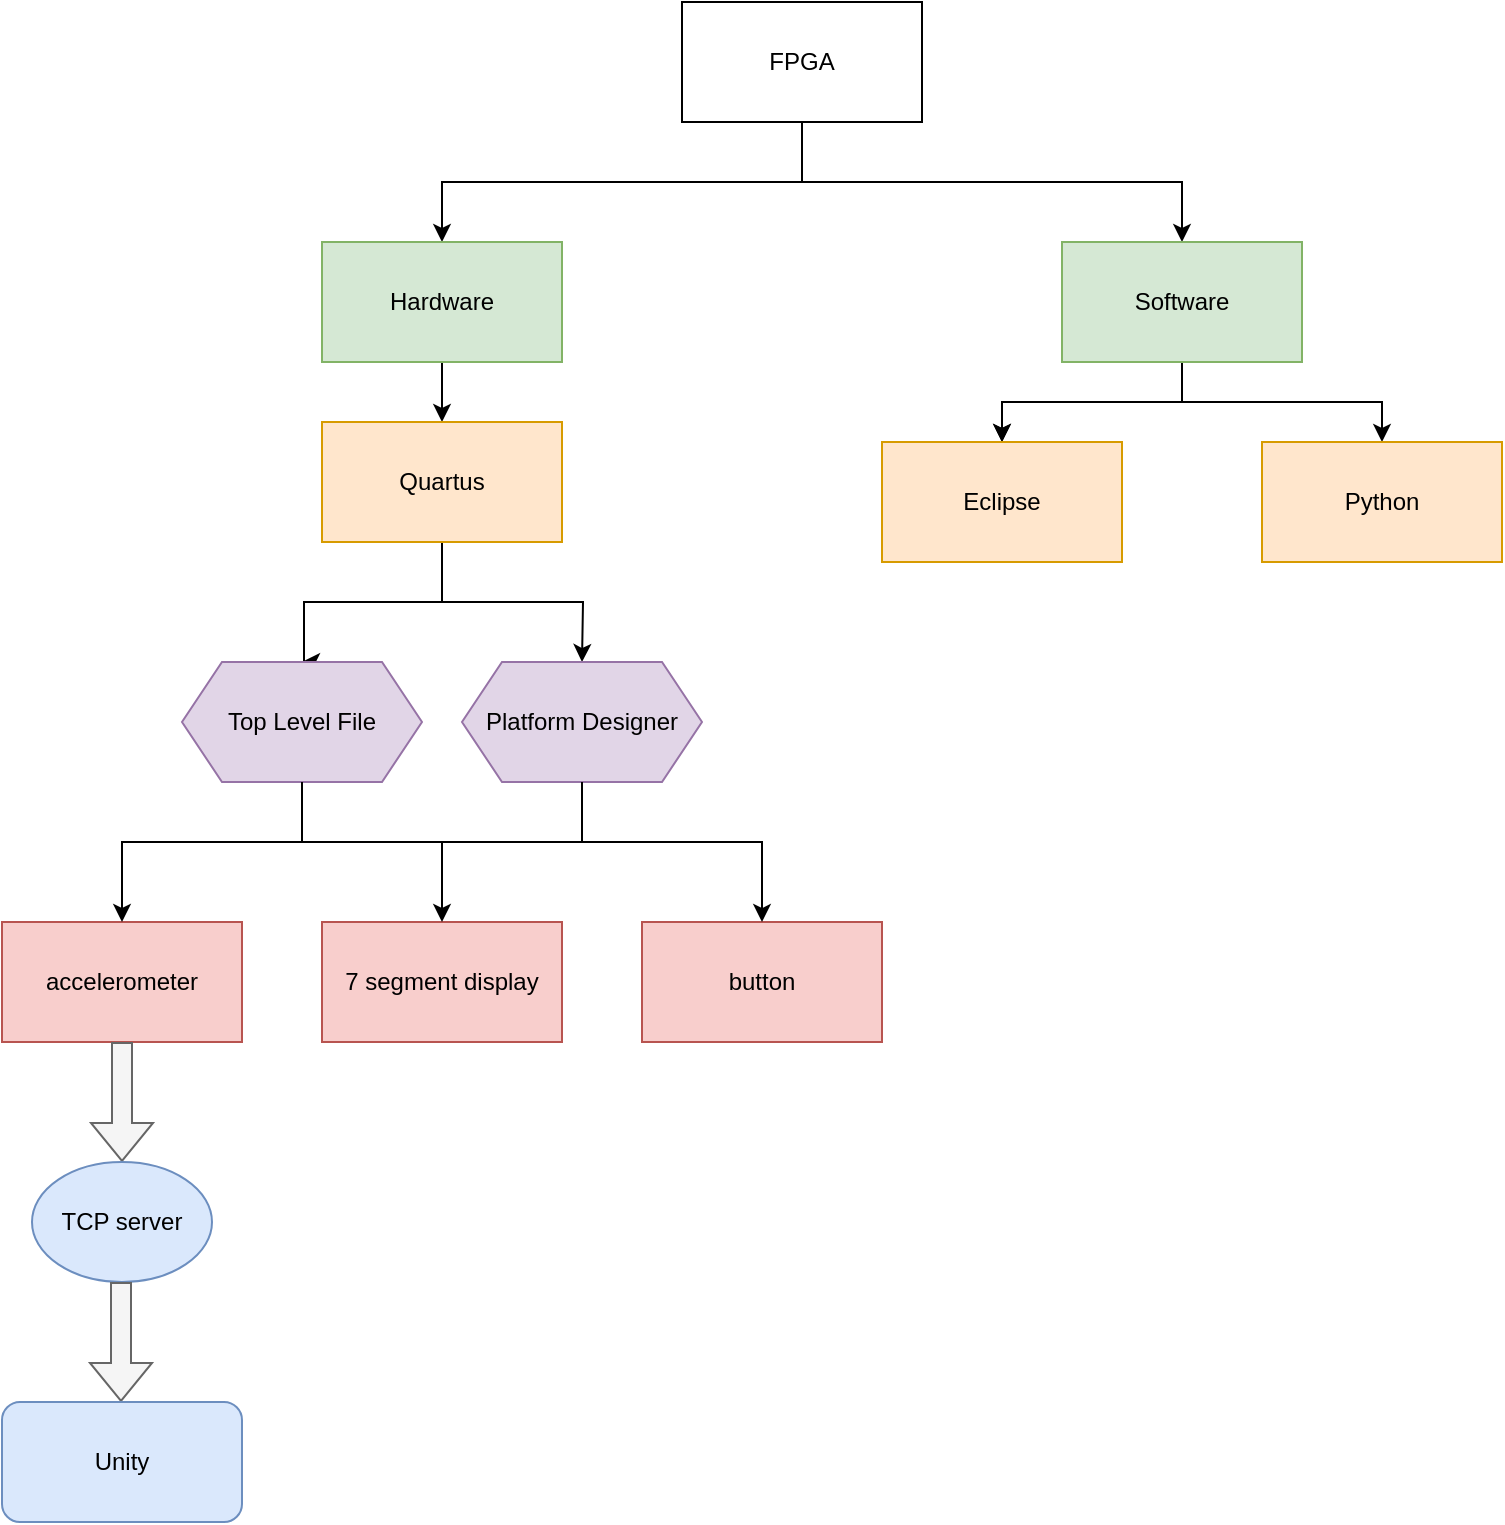 <mxfile version="26.1.1">
  <diagram name="第 1 页" id="17vdnPelhpcCsiIMeY3-">
    <mxGraphModel dx="1283" dy="855" grid="1" gridSize="10" guides="1" tooltips="1" connect="1" arrows="1" fold="1" page="1" pageScale="1" pageWidth="827" pageHeight="1169" math="0" shadow="0">
      <root>
        <mxCell id="0" />
        <mxCell id="1" parent="0" />
        <mxCell id="vZnL8T_8P3qCWIFmW41_-3" value="" style="edgeStyle=orthogonalEdgeStyle;rounded=0;orthogonalLoop=1;jettySize=auto;html=1;" edge="1" parent="1" source="vZnL8T_8P3qCWIFmW41_-1" target="vZnL8T_8P3qCWIFmW41_-2">
          <mxGeometry relative="1" as="geometry">
            <Array as="points">
              <mxPoint x="410" y="410" />
              <mxPoint x="230" y="410" />
            </Array>
          </mxGeometry>
        </mxCell>
        <mxCell id="vZnL8T_8P3qCWIFmW41_-4" style="edgeStyle=orthogonalEdgeStyle;rounded=0;orthogonalLoop=1;jettySize=auto;html=1;exitX=0.5;exitY=1;exitDx=0;exitDy=0;" edge="1" parent="1" source="vZnL8T_8P3qCWIFmW41_-1" target="vZnL8T_8P3qCWIFmW41_-5">
          <mxGeometry relative="1" as="geometry">
            <mxPoint x="550" y="470" as="targetPoint" />
          </mxGeometry>
        </mxCell>
        <mxCell id="vZnL8T_8P3qCWIFmW41_-1" value="FPGA" style="rounded=0;whiteSpace=wrap;html=1;" vertex="1" parent="1">
          <mxGeometry x="350" y="320" width="120" height="60" as="geometry" />
        </mxCell>
        <mxCell id="vZnL8T_8P3qCWIFmW41_-7" value="" style="edgeStyle=orthogonalEdgeStyle;rounded=0;orthogonalLoop=1;jettySize=auto;html=1;" edge="1" parent="1" source="vZnL8T_8P3qCWIFmW41_-2" target="vZnL8T_8P3qCWIFmW41_-6">
          <mxGeometry relative="1" as="geometry" />
        </mxCell>
        <mxCell id="vZnL8T_8P3qCWIFmW41_-2" value="Hardware" style="rounded=0;whiteSpace=wrap;html=1;fillColor=#d5e8d4;strokeColor=#82b366;" vertex="1" parent="1">
          <mxGeometry x="170" y="440" width="120" height="60" as="geometry" />
        </mxCell>
        <mxCell id="vZnL8T_8P3qCWIFmW41_-9" value="" style="edgeStyle=orthogonalEdgeStyle;rounded=0;orthogonalLoop=1;jettySize=auto;html=1;" edge="1" parent="1" source="vZnL8T_8P3qCWIFmW41_-5" target="vZnL8T_8P3qCWIFmW41_-8">
          <mxGeometry relative="1" as="geometry" />
        </mxCell>
        <mxCell id="vZnL8T_8P3qCWIFmW41_-10" value="" style="edgeStyle=orthogonalEdgeStyle;rounded=0;orthogonalLoop=1;jettySize=auto;html=1;" edge="1" parent="1" source="vZnL8T_8P3qCWIFmW41_-5" target="vZnL8T_8P3qCWIFmW41_-8">
          <mxGeometry relative="1" as="geometry" />
        </mxCell>
        <mxCell id="vZnL8T_8P3qCWIFmW41_-11" style="edgeStyle=orthogonalEdgeStyle;rounded=0;orthogonalLoop=1;jettySize=auto;html=1;exitX=0.5;exitY=1;exitDx=0;exitDy=0;" edge="1" parent="1" source="vZnL8T_8P3qCWIFmW41_-5" target="vZnL8T_8P3qCWIFmW41_-12">
          <mxGeometry relative="1" as="geometry">
            <mxPoint x="640" y="580" as="targetPoint" />
          </mxGeometry>
        </mxCell>
        <mxCell id="vZnL8T_8P3qCWIFmW41_-5" value="Software" style="rounded=0;whiteSpace=wrap;html=1;fillColor=#d5e8d4;strokeColor=#82b366;" vertex="1" parent="1">
          <mxGeometry x="540" y="440" width="120" height="60" as="geometry" />
        </mxCell>
        <mxCell id="vZnL8T_8P3qCWIFmW41_-14" value="" style="edgeStyle=orthogonalEdgeStyle;rounded=0;orthogonalLoop=1;jettySize=auto;html=1;" edge="1" parent="1" source="vZnL8T_8P3qCWIFmW41_-6">
          <mxGeometry relative="1" as="geometry">
            <mxPoint x="160" y="650" as="targetPoint" />
            <Array as="points">
              <mxPoint x="230" y="620" />
              <mxPoint x="161" y="620" />
            </Array>
          </mxGeometry>
        </mxCell>
        <mxCell id="vZnL8T_8P3qCWIFmW41_-15" style="edgeStyle=orthogonalEdgeStyle;rounded=0;orthogonalLoop=1;jettySize=auto;html=1;exitX=0.5;exitY=1;exitDx=0;exitDy=0;" edge="1" parent="1" source="vZnL8T_8P3qCWIFmW41_-6">
          <mxGeometry relative="1" as="geometry">
            <mxPoint x="300" y="650" as="targetPoint" />
          </mxGeometry>
        </mxCell>
        <mxCell id="vZnL8T_8P3qCWIFmW41_-6" value="Quartus" style="rounded=0;whiteSpace=wrap;html=1;fillColor=#ffe6cc;strokeColor=#d79b00;" vertex="1" parent="1">
          <mxGeometry x="170" y="530" width="120" height="60" as="geometry" />
        </mxCell>
        <mxCell id="vZnL8T_8P3qCWIFmW41_-8" value="Eclipse" style="rounded=0;whiteSpace=wrap;html=1;fillColor=#ffe6cc;strokeColor=#d79b00;" vertex="1" parent="1">
          <mxGeometry x="450" y="540" width="120" height="60" as="geometry" />
        </mxCell>
        <mxCell id="vZnL8T_8P3qCWIFmW41_-12" value="Python" style="rounded=0;whiteSpace=wrap;html=1;fillColor=#ffe6cc;strokeColor=#d79b00;" vertex="1" parent="1">
          <mxGeometry x="640" y="540" width="120" height="60" as="geometry" />
        </mxCell>
        <mxCell id="vZnL8T_8P3qCWIFmW41_-17" value="7 segment display" style="rounded=0;whiteSpace=wrap;html=1;fillColor=#f8cecc;strokeColor=#b85450;" vertex="1" parent="1">
          <mxGeometry x="170" y="780" width="120" height="60" as="geometry" />
        </mxCell>
        <mxCell id="vZnL8T_8P3qCWIFmW41_-20" value="button" style="whiteSpace=wrap;html=1;rounded=0;fillColor=#f8cecc;strokeColor=#b85450;" vertex="1" parent="1">
          <mxGeometry x="330" y="780" width="120" height="60" as="geometry" />
        </mxCell>
        <mxCell id="vZnL8T_8P3qCWIFmW41_-22" value="accelerometer" style="whiteSpace=wrap;html=1;rounded=0;fillColor=#f8cecc;strokeColor=#b85450;" vertex="1" parent="1">
          <mxGeometry x="10" y="780" width="120" height="60" as="geometry" />
        </mxCell>
        <mxCell id="vZnL8T_8P3qCWIFmW41_-31" style="edgeStyle=orthogonalEdgeStyle;rounded=0;orthogonalLoop=1;jettySize=auto;html=1;entryX=0.5;entryY=0;entryDx=0;entryDy=0;" edge="1" parent="1" source="vZnL8T_8P3qCWIFmW41_-26" target="vZnL8T_8P3qCWIFmW41_-22">
          <mxGeometry relative="1" as="geometry">
            <Array as="points">
              <mxPoint x="160" y="740" />
              <mxPoint x="70" y="740" />
            </Array>
          </mxGeometry>
        </mxCell>
        <mxCell id="vZnL8T_8P3qCWIFmW41_-26" value="Top Level File" style="shape=hexagon;perimeter=hexagonPerimeter2;whiteSpace=wrap;html=1;fixedSize=1;fillColor=#e1d5e7;strokeColor=#9673a6;" vertex="1" parent="1">
          <mxGeometry x="100" y="650" width="120" height="60" as="geometry" />
        </mxCell>
        <mxCell id="vZnL8T_8P3qCWIFmW41_-32" style="edgeStyle=orthogonalEdgeStyle;rounded=0;orthogonalLoop=1;jettySize=auto;html=1;entryX=0.5;entryY=0;entryDx=0;entryDy=0;" edge="1" parent="1" source="vZnL8T_8P3qCWIFmW41_-27" target="vZnL8T_8P3qCWIFmW41_-20">
          <mxGeometry relative="1" as="geometry">
            <Array as="points">
              <mxPoint x="300" y="740" />
              <mxPoint x="390" y="740" />
            </Array>
          </mxGeometry>
        </mxCell>
        <mxCell id="vZnL8T_8P3qCWIFmW41_-27" value="Platform Designer" style="shape=hexagon;perimeter=hexagonPerimeter2;whiteSpace=wrap;html=1;fixedSize=1;fillColor=#e1d5e7;strokeColor=#9673a6;" vertex="1" parent="1">
          <mxGeometry x="240" y="650" width="120" height="60" as="geometry" />
        </mxCell>
        <mxCell id="vZnL8T_8P3qCWIFmW41_-29" value="" style="endArrow=none;html=1;rounded=0;exitX=0.5;exitY=1;exitDx=0;exitDy=0;entryX=0.5;entryY=1;entryDx=0;entryDy=0;" edge="1" parent="1" source="vZnL8T_8P3qCWIFmW41_-26" target="vZnL8T_8P3qCWIFmW41_-27">
          <mxGeometry width="50" height="50" relative="1" as="geometry">
            <mxPoint x="380" y="770" as="sourcePoint" />
            <mxPoint x="430" y="720" as="targetPoint" />
            <Array as="points">
              <mxPoint x="160" y="740" />
              <mxPoint x="300" y="740" />
            </Array>
          </mxGeometry>
        </mxCell>
        <mxCell id="vZnL8T_8P3qCWIFmW41_-33" value="" style="endArrow=classic;html=1;rounded=0;entryX=0.5;entryY=0;entryDx=0;entryDy=0;" edge="1" parent="1" target="vZnL8T_8P3qCWIFmW41_-17">
          <mxGeometry width="50" height="50" relative="1" as="geometry">
            <mxPoint x="230" y="740" as="sourcePoint" />
            <mxPoint x="430" y="720" as="targetPoint" />
          </mxGeometry>
        </mxCell>
        <mxCell id="vZnL8T_8P3qCWIFmW41_-34" value="" style="shape=flexArrow;endArrow=classic;html=1;rounded=0;exitX=0.5;exitY=1;exitDx=0;exitDy=0;fillColor=#f5f5f5;strokeColor=#666666;" edge="1" parent="1" source="vZnL8T_8P3qCWIFmW41_-22">
          <mxGeometry width="50" height="50" relative="1" as="geometry">
            <mxPoint x="300" y="780" as="sourcePoint" />
            <mxPoint x="70" y="900" as="targetPoint" />
          </mxGeometry>
        </mxCell>
        <mxCell id="vZnL8T_8P3qCWIFmW41_-36" value="TCP server" style="ellipse;whiteSpace=wrap;html=1;fillColor=#dae8fc;strokeColor=#6c8ebf;" vertex="1" parent="1">
          <mxGeometry x="25" y="900" width="90" height="60" as="geometry" />
        </mxCell>
        <mxCell id="vZnL8T_8P3qCWIFmW41_-38" value="" style="shape=flexArrow;endArrow=classic;html=1;rounded=0;exitX=0.5;exitY=1;exitDx=0;exitDy=0;fillColor=#f5f5f5;strokeColor=#666666;" edge="1" parent="1">
          <mxGeometry width="50" height="50" relative="1" as="geometry">
            <mxPoint x="69.5" y="960" as="sourcePoint" />
            <mxPoint x="69.5" y="1020" as="targetPoint" />
          </mxGeometry>
        </mxCell>
        <mxCell id="vZnL8T_8P3qCWIFmW41_-39" value="" style="verticalLabelPosition=bottom;verticalAlign=top;html=1;shape=mxgraph.basic.frame;dx=10;whiteSpace=wrap;" vertex="1" parent="1">
          <mxGeometry x="20" y="1020" width="100" height="60" as="geometry" />
        </mxCell>
        <mxCell id="vZnL8T_8P3qCWIFmW41_-40" value="Unity" style="rounded=1;whiteSpace=wrap;html=1;fillColor=#dae8fc;strokeColor=#6c8ebf;" vertex="1" parent="1">
          <mxGeometry x="10" y="1020" width="120" height="60" as="geometry" />
        </mxCell>
      </root>
    </mxGraphModel>
  </diagram>
</mxfile>
